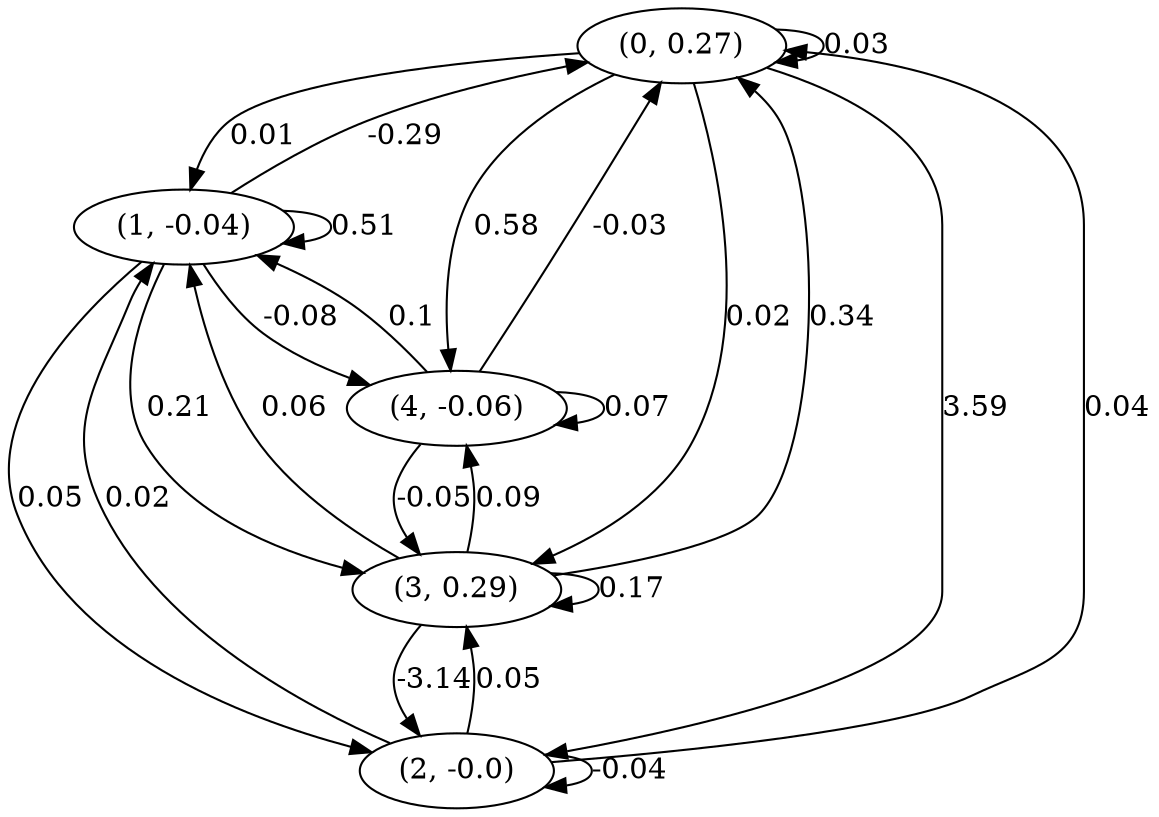 digraph {
    0 [ label = "(0, 0.27)" ]
    1 [ label = "(1, -0.04)" ]
    2 [ label = "(2, -0.0)" ]
    3 [ label = "(3, 0.29)" ]
    4 [ label = "(4, -0.06)" ]
    0 -> 0 [ label = "0.03" ]
    1 -> 1 [ label = "0.51" ]
    2 -> 2 [ label = "-0.04" ]
    3 -> 3 [ label = "0.17" ]
    4 -> 4 [ label = "0.07" ]
    1 -> 0 [ label = "-0.29" ]
    2 -> 0 [ label = "0.04" ]
    3 -> 0 [ label = "0.34" ]
    4 -> 0 [ label = "-0.03" ]
    0 -> 1 [ label = "0.01" ]
    2 -> 1 [ label = "0.02" ]
    3 -> 1 [ label = "0.06" ]
    4 -> 1 [ label = "0.1" ]
    0 -> 2 [ label = "3.59" ]
    1 -> 2 [ label = "0.05" ]
    3 -> 2 [ label = "-3.14" ]
    0 -> 3 [ label = "0.02" ]
    1 -> 3 [ label = "0.21" ]
    2 -> 3 [ label = "0.05" ]
    4 -> 3 [ label = "-0.05" ]
    0 -> 4 [ label = "0.58" ]
    1 -> 4 [ label = "-0.08" ]
    3 -> 4 [ label = "0.09" ]
}

